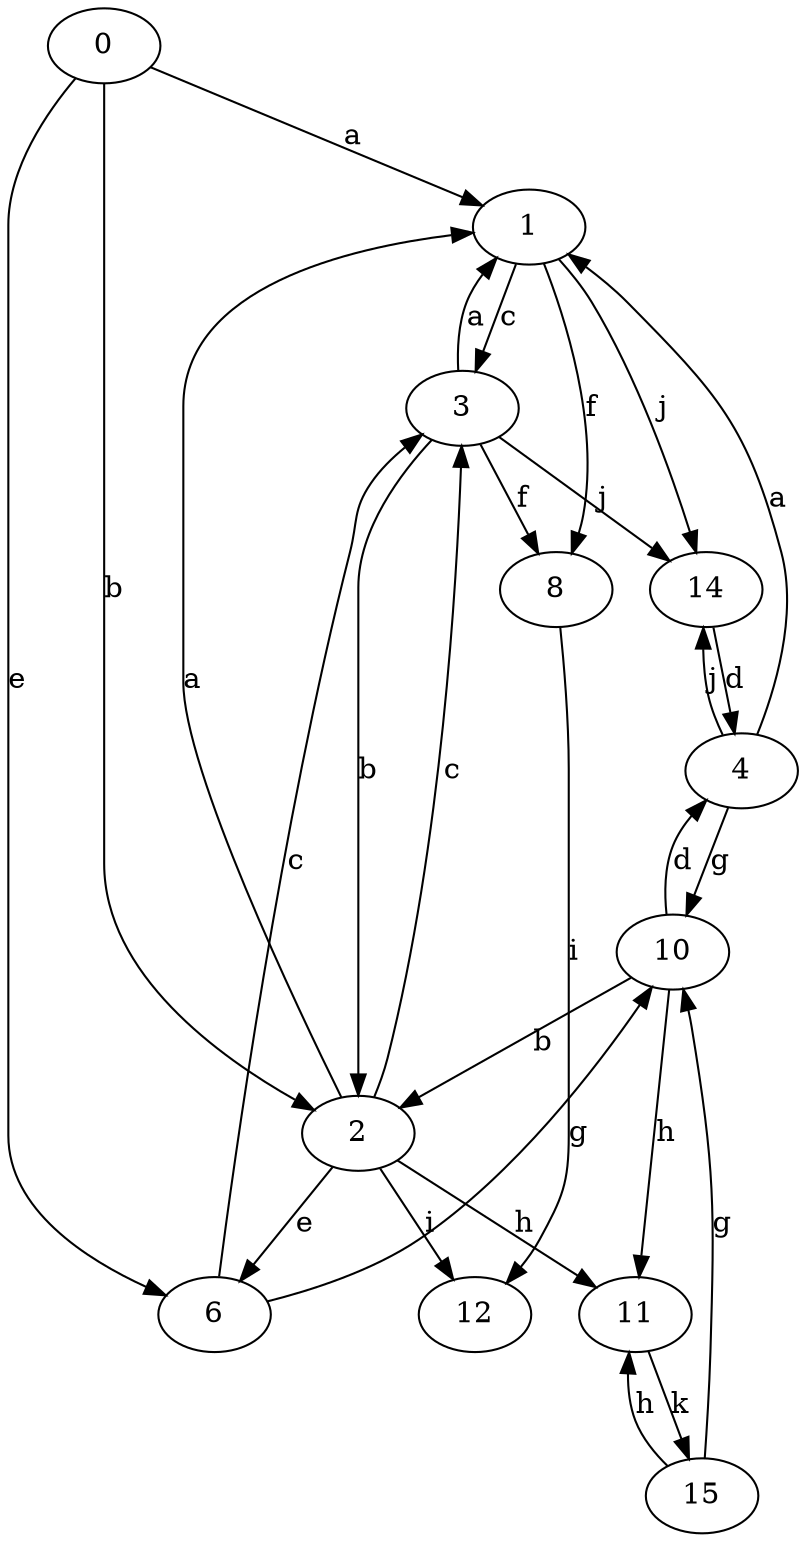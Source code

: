 strict digraph  {
1;
2;
3;
4;
0;
6;
8;
10;
11;
12;
14;
15;
1 -> 3  [label=c];
1 -> 8  [label=f];
1 -> 14  [label=j];
2 -> 1  [label=a];
2 -> 3  [label=c];
2 -> 6  [label=e];
2 -> 11  [label=h];
2 -> 12  [label=i];
3 -> 1  [label=a];
3 -> 2  [label=b];
3 -> 8  [label=f];
3 -> 14  [label=j];
4 -> 1  [label=a];
4 -> 10  [label=g];
4 -> 14  [label=j];
0 -> 1  [label=a];
0 -> 2  [label=b];
0 -> 6  [label=e];
6 -> 3  [label=c];
6 -> 10  [label=g];
8 -> 12  [label=i];
10 -> 2  [label=b];
10 -> 4  [label=d];
10 -> 11  [label=h];
11 -> 15  [label=k];
14 -> 4  [label=d];
15 -> 10  [label=g];
15 -> 11  [label=h];
}
